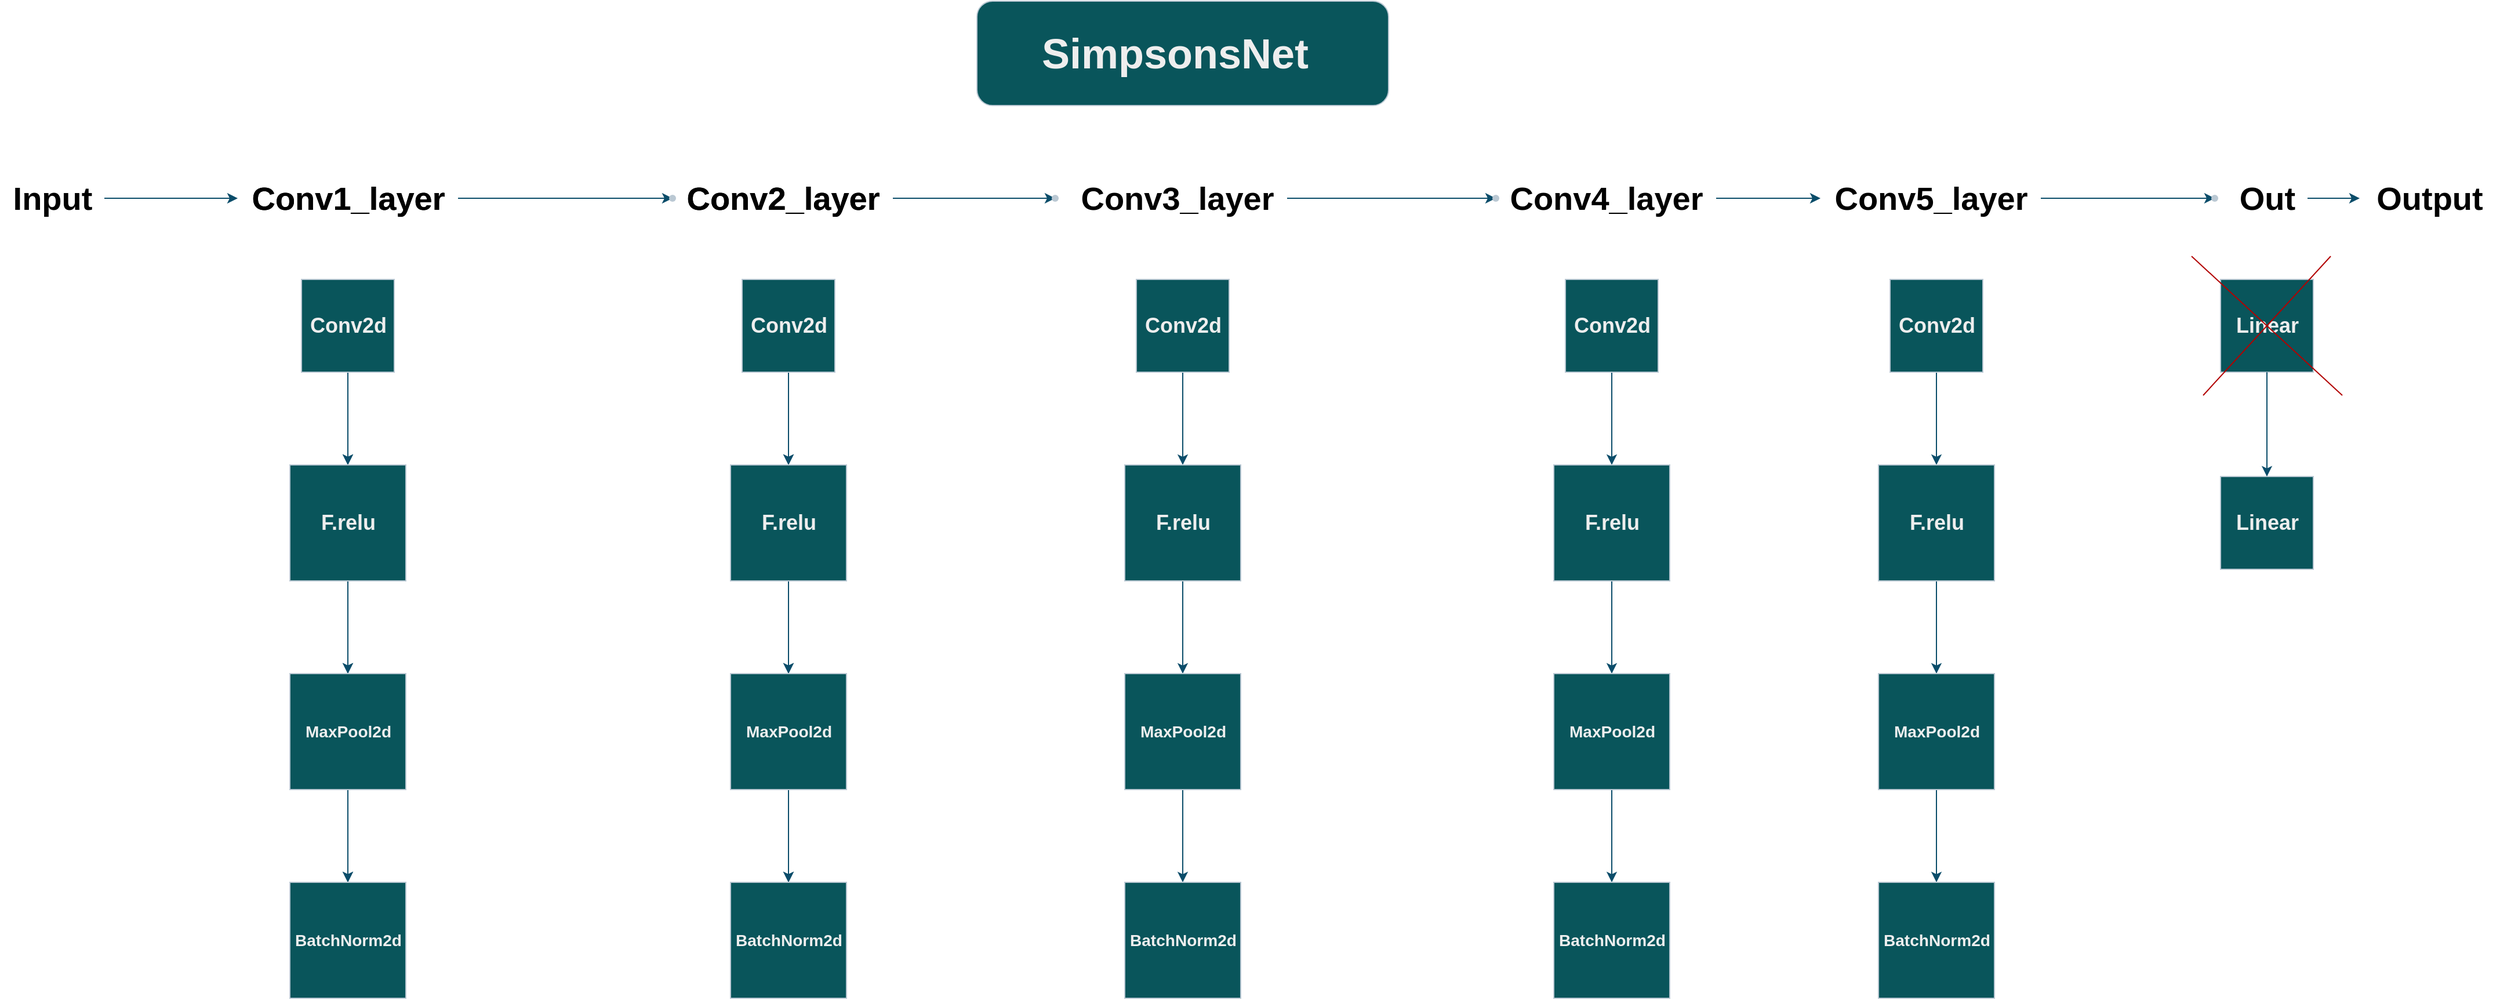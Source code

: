 <mxfile version="20.0.4" type="github">
  <diagram name="Page-1" id="c37626ed-c26b-45fb-9056-f9ebc6bb27b6">
    <mxGraphModel dx="1422" dy="2462" grid="1" gridSize="10" guides="1" tooltips="1" connect="1" arrows="1" fold="1" page="1" pageScale="1" pageWidth="1100" pageHeight="850" math="0" shadow="0">
      <root>
        <object label="" Layers_for_Simpsons_net="" id="0">
          <mxCell />
        </object>
        <mxCell id="1" parent="0" />
        <mxCell id="YPs9j8cW3NX2H_9pNgDC-28" value="" style="edgeStyle=orthogonalEdgeStyle;curved=0;rounded=1;sketch=0;orthogonalLoop=1;jettySize=auto;html=1;strokeColor=#0B4D6A;" parent="1" source="YPs9j8cW3NX2H_9pNgDC-19" target="YPs9j8cW3NX2H_9pNgDC-27" edge="1">
          <mxGeometry relative="1" as="geometry" />
        </mxCell>
        <mxCell id="YPs9j8cW3NX2H_9pNgDC-20" value="&lt;h1&gt;&lt;font color=&quot;#000000&quot;&gt;Conv1_layer&lt;/font&gt;&lt;/h1&gt;" style="text;html=1;resizable=0;autosize=1;align=center;verticalAlign=middle;points=[];fillColor=none;strokeColor=none;rounded=0;sketch=0;fontSize=14;fontColor=#EEEEEE;" parent="1" vertex="1">
          <mxGeometry x="375" y="-800" width="190" height="80" as="geometry" />
        </mxCell>
        <mxCell id="YPs9j8cW3NX2H_9pNgDC-31" value="" style="edgeStyle=orthogonalEdgeStyle;curved=0;rounded=1;sketch=0;orthogonalLoop=1;jettySize=auto;html=1;strokeColor=#0B4D6A;" parent="1" source="YPs9j8cW3NX2H_9pNgDC-27" target="YPs9j8cW3NX2H_9pNgDC-30" edge="1">
          <mxGeometry relative="1" as="geometry" />
        </mxCell>
        <mxCell id="YPs9j8cW3NX2H_9pNgDC-44" value="" style="edgeStyle=orthogonalEdgeStyle;rounded=1;sketch=0;orthogonalLoop=1;jettySize=auto;html=1;strokeColor=#0B4D6A;" parent="1" source="YPs9j8cW3NX2H_9pNgDC-30" target="YPs9j8cW3NX2H_9pNgDC-43" edge="1">
          <mxGeometry relative="1" as="geometry" />
        </mxCell>
        <mxCell id="FaPtX6Fa4DKVDEPMlA59-1" value="" style="group;fontColor=#EEEEEE;" parent="1" vertex="1" connectable="0">
          <mxGeometry x="425" y="-690" width="90" height="80" as="geometry" />
        </mxCell>
        <mxCell id="YPs9j8cW3NX2H_9pNgDC-19" value="" style="whiteSpace=wrap;html=1;aspect=fixed;rounded=0;sketch=0;fontSize=14;fontColor=#EEEEEE;strokeColor=#BAC8D3;fillColor=#09555B;" parent="FaPtX6Fa4DKVDEPMlA59-1" vertex="1">
          <mxGeometry x="5" width="80" height="80" as="geometry" />
        </mxCell>
        <mxCell id="YPs9j8cW3NX2H_9pNgDC-22" value="&lt;h2&gt;Conv2d&lt;/h2&gt;" style="text;html=1;resizable=0;autosize=1;align=center;verticalAlign=middle;points=[];fillColor=none;strokeColor=none;rounded=0;sketch=0;fontColor=#EEEEEE;" parent="FaPtX6Fa4DKVDEPMlA59-1" vertex="1">
          <mxGeometry y="10" width="90" height="60" as="geometry" />
        </mxCell>
        <mxCell id="FaPtX6Fa4DKVDEPMlA59-2" value="" style="group;fontColor=#EEEEEE;" parent="1" vertex="1" connectable="0">
          <mxGeometry x="420" y="-530" width="100" height="100" as="geometry" />
        </mxCell>
        <mxCell id="YPs9j8cW3NX2H_9pNgDC-27" value="" style="whiteSpace=wrap;html=1;aspect=fixed;rounded=0;sketch=0;fontSize=14;fontColor=#EEEEEE;strokeColor=#BAC8D3;fillColor=#09555B;" parent="FaPtX6Fa4DKVDEPMlA59-2" vertex="1">
          <mxGeometry width="100" height="100" as="geometry" />
        </mxCell>
        <mxCell id="YPs9j8cW3NX2H_9pNgDC-46" value="&lt;h2&gt;F.relu&lt;/h2&gt;" style="text;html=1;resizable=0;autosize=1;align=center;verticalAlign=middle;points=[];fillColor=none;strokeColor=none;rounded=0;sketch=0;fontColor=#EEEEEE;" parent="FaPtX6Fa4DKVDEPMlA59-2" vertex="1">
          <mxGeometry x="15" y="20" width="70" height="60" as="geometry" />
        </mxCell>
        <mxCell id="FaPtX6Fa4DKVDEPMlA59-3" value="" style="group;fontColor=#EEEEEE;" parent="1" vertex="1" connectable="0">
          <mxGeometry x="420" y="-350" width="100" height="100" as="geometry" />
        </mxCell>
        <mxCell id="YPs9j8cW3NX2H_9pNgDC-30" value="" style="whiteSpace=wrap;html=1;aspect=fixed;rounded=0;sketch=0;fontSize=14;fontColor=#EEEEEE;strokeColor=#BAC8D3;fillColor=#09555B;" parent="FaPtX6Fa4DKVDEPMlA59-3" vertex="1">
          <mxGeometry width="100" height="100" as="geometry" />
        </mxCell>
        <mxCell id="YPs9j8cW3NX2H_9pNgDC-32" value="&lt;h3&gt;MaxPool2d&lt;/h3&gt;" style="text;html=1;resizable=0;autosize=1;align=center;verticalAlign=middle;points=[];fillColor=none;strokeColor=none;rounded=0;sketch=0;fontColor=#EEEEEE;" parent="FaPtX6Fa4DKVDEPMlA59-3" vertex="1">
          <mxGeometry y="20" width="100" height="60" as="geometry" />
        </mxCell>
        <mxCell id="FaPtX6Fa4DKVDEPMlA59-4" value="" style="group;fontColor=#EEEEEE;" parent="1" vertex="1" connectable="0">
          <mxGeometry x="410" y="-170" width="120" height="100" as="geometry" />
        </mxCell>
        <mxCell id="YPs9j8cW3NX2H_9pNgDC-43" value="" style="whiteSpace=wrap;html=1;aspect=fixed;rounded=0;sketch=0;fontSize=14;fontColor=#EEEEEE;strokeColor=#BAC8D3;fillColor=#09555B;" parent="FaPtX6Fa4DKVDEPMlA59-4" vertex="1">
          <mxGeometry x="10" width="100" height="100" as="geometry" />
        </mxCell>
        <mxCell id="YPs9j8cW3NX2H_9pNgDC-45" value="&lt;h3&gt;BatchNorm2d&lt;/h3&gt;" style="text;html=1;resizable=0;autosize=1;align=center;verticalAlign=middle;points=[];fillColor=none;strokeColor=none;rounded=0;sketch=0;fontColor=#EEEEEE;" parent="FaPtX6Fa4DKVDEPMlA59-4" vertex="1">
          <mxGeometry y="20" width="120" height="60" as="geometry" />
        </mxCell>
        <mxCell id="FaPtX6Fa4DKVDEPMlA59-5" value="&lt;h1&gt;&lt;font color=&quot;#000000&quot;&gt;Conv2_layer&lt;/font&gt;&lt;/h1&gt;" style="text;html=1;resizable=0;autosize=1;align=center;verticalAlign=middle;points=[];fillColor=none;strokeColor=none;rounded=0;sketch=0;fontSize=14;fontColor=#EEEEEE;" parent="1" vertex="1">
          <mxGeometry x="750" y="-800" width="190" height="80" as="geometry" />
        </mxCell>
        <mxCell id="FaPtX6Fa4DKVDEPMlA59-6" value="" style="edgeStyle=orthogonalEdgeStyle;curved=0;rounded=1;sketch=0;orthogonalLoop=1;jettySize=auto;html=1;strokeColor=#0B4D6A;" parent="1" source="FaPtX6Fa4DKVDEPMlA59-10" target="FaPtX6Fa4DKVDEPMlA59-13" edge="1">
          <mxGeometry relative="1" as="geometry" />
        </mxCell>
        <mxCell id="FaPtX6Fa4DKVDEPMlA59-7" value="" style="edgeStyle=orthogonalEdgeStyle;curved=0;rounded=1;sketch=0;orthogonalLoop=1;jettySize=auto;html=1;strokeColor=#0B4D6A;" parent="1" source="FaPtX6Fa4DKVDEPMlA59-13" target="FaPtX6Fa4DKVDEPMlA59-16" edge="1">
          <mxGeometry relative="1" as="geometry" />
        </mxCell>
        <mxCell id="FaPtX6Fa4DKVDEPMlA59-8" value="" style="edgeStyle=orthogonalEdgeStyle;rounded=1;sketch=0;orthogonalLoop=1;jettySize=auto;html=1;strokeColor=#0B4D6A;" parent="1" source="FaPtX6Fa4DKVDEPMlA59-16" target="FaPtX6Fa4DKVDEPMlA59-19" edge="1">
          <mxGeometry relative="1" as="geometry" />
        </mxCell>
        <mxCell id="FaPtX6Fa4DKVDEPMlA59-9" value="" style="group;fontColor=#EEEEEE;" parent="1" vertex="1" connectable="0">
          <mxGeometry x="805" y="-690" width="90" height="80" as="geometry" />
        </mxCell>
        <mxCell id="FaPtX6Fa4DKVDEPMlA59-10" value="" style="whiteSpace=wrap;html=1;aspect=fixed;rounded=0;sketch=0;fontSize=14;fontColor=#EEEEEE;strokeColor=#BAC8D3;fillColor=#09555B;" parent="FaPtX6Fa4DKVDEPMlA59-9" vertex="1">
          <mxGeometry x="5" width="80" height="80" as="geometry" />
        </mxCell>
        <mxCell id="FaPtX6Fa4DKVDEPMlA59-11" value="&lt;h2&gt;Conv2d&lt;/h2&gt;" style="text;html=1;resizable=0;autosize=1;align=center;verticalAlign=middle;points=[];fillColor=none;strokeColor=none;rounded=0;sketch=0;fontColor=#EEEEEE;" parent="FaPtX6Fa4DKVDEPMlA59-9" vertex="1">
          <mxGeometry y="10" width="90" height="60" as="geometry" />
        </mxCell>
        <mxCell id="FaPtX6Fa4DKVDEPMlA59-12" value="" style="group;fontColor=#EEEEEE;" parent="1" vertex="1" connectable="0">
          <mxGeometry x="800" y="-530" width="100" height="100" as="geometry" />
        </mxCell>
        <mxCell id="FaPtX6Fa4DKVDEPMlA59-13" value="" style="whiteSpace=wrap;html=1;aspect=fixed;rounded=0;sketch=0;fontSize=14;fontColor=#EEEEEE;strokeColor=#BAC8D3;fillColor=#09555B;" parent="FaPtX6Fa4DKVDEPMlA59-12" vertex="1">
          <mxGeometry width="100" height="100" as="geometry" />
        </mxCell>
        <mxCell id="FaPtX6Fa4DKVDEPMlA59-14" value="&lt;h2&gt;F.relu&lt;/h2&gt;" style="text;html=1;resizable=0;autosize=1;align=center;verticalAlign=middle;points=[];fillColor=none;strokeColor=none;rounded=0;sketch=0;fontColor=#EEEEEE;" parent="FaPtX6Fa4DKVDEPMlA59-12" vertex="1">
          <mxGeometry x="15" y="20" width="70" height="60" as="geometry" />
        </mxCell>
        <mxCell id="FaPtX6Fa4DKVDEPMlA59-15" value="" style="group;fontColor=#EEEEEE;" parent="1" vertex="1" connectable="0">
          <mxGeometry x="800" y="-350" width="100" height="100" as="geometry" />
        </mxCell>
        <mxCell id="FaPtX6Fa4DKVDEPMlA59-16" value="" style="whiteSpace=wrap;html=1;aspect=fixed;rounded=0;sketch=0;fontSize=14;fontColor=#EEEEEE;strokeColor=#BAC8D3;fillColor=#09555B;" parent="FaPtX6Fa4DKVDEPMlA59-15" vertex="1">
          <mxGeometry width="100" height="100" as="geometry" />
        </mxCell>
        <mxCell id="FaPtX6Fa4DKVDEPMlA59-17" value="&lt;h3&gt;MaxPool2d&lt;/h3&gt;" style="text;html=1;resizable=0;autosize=1;align=center;verticalAlign=middle;points=[];fillColor=none;strokeColor=none;rounded=0;sketch=0;fontColor=#EEEEEE;" parent="FaPtX6Fa4DKVDEPMlA59-15" vertex="1">
          <mxGeometry y="20" width="100" height="60" as="geometry" />
        </mxCell>
        <mxCell id="FaPtX6Fa4DKVDEPMlA59-18" value="" style="group;fontColor=#EEEEEE;" parent="1" vertex="1" connectable="0">
          <mxGeometry x="790" y="-170" width="120" height="100" as="geometry" />
        </mxCell>
        <mxCell id="FaPtX6Fa4DKVDEPMlA59-19" value="" style="whiteSpace=wrap;html=1;aspect=fixed;rounded=0;sketch=0;fontSize=14;fontColor=#EEEEEE;strokeColor=#BAC8D3;fillColor=#09555B;" parent="FaPtX6Fa4DKVDEPMlA59-18" vertex="1">
          <mxGeometry x="10" width="100" height="100" as="geometry" />
        </mxCell>
        <mxCell id="FaPtX6Fa4DKVDEPMlA59-20" value="&lt;h3&gt;BatchNorm2d&lt;/h3&gt;" style="text;html=1;resizable=0;autosize=1;align=center;verticalAlign=middle;points=[];fillColor=none;strokeColor=none;rounded=0;sketch=0;fontColor=#EEEEEE;" parent="FaPtX6Fa4DKVDEPMlA59-18" vertex="1">
          <mxGeometry y="20" width="120" height="60" as="geometry" />
        </mxCell>
        <mxCell id="cQOsYrCyrepyryi9Fav1-1" value="" style="edgeStyle=orthogonalEdgeStyle;curved=0;rounded=1;sketch=0;orthogonalLoop=1;jettySize=auto;html=1;strokeColor=#0B4D6A;" parent="1" source="cQOsYrCyrepyryi9Fav1-7" target="cQOsYrCyrepyryi9Fav1-10" edge="1">
          <mxGeometry relative="1" as="geometry" />
        </mxCell>
        <mxCell id="cQOsYrCyrepyryi9Fav1-2" value="" style="edgeStyle=orthogonalEdgeStyle;rounded=0;orthogonalLoop=1;jettySize=auto;html=1;strokeColor=#0B4D6A;" parent="1" source="cQOsYrCyrepyryi9Fav1-3" target="cQOsYrCyrepyryi9Fav1-89" edge="1">
          <mxGeometry relative="1" as="geometry" />
        </mxCell>
        <mxCell id="cQOsYrCyrepyryi9Fav1-3" value="&lt;h1&gt;&lt;font color=&quot;#000000&quot;&gt;Conv1_layer&lt;/font&gt;&lt;/h1&gt;" style="text;html=1;resizable=0;autosize=1;align=center;verticalAlign=middle;points=[];fillColor=none;strokeColor=none;rounded=0;sketch=0;fontSize=14;fontColor=#EEEEEE;" parent="1" vertex="1">
          <mxGeometry x="375" y="-800" width="190" height="80" as="geometry" />
        </mxCell>
        <mxCell id="cQOsYrCyrepyryi9Fav1-4" value="" style="edgeStyle=orthogonalEdgeStyle;curved=0;rounded=1;sketch=0;orthogonalLoop=1;jettySize=auto;html=1;strokeColor=#0B4D6A;" parent="1" source="cQOsYrCyrepyryi9Fav1-10" target="cQOsYrCyrepyryi9Fav1-13" edge="1">
          <mxGeometry relative="1" as="geometry" />
        </mxCell>
        <mxCell id="cQOsYrCyrepyryi9Fav1-5" value="" style="edgeStyle=orthogonalEdgeStyle;rounded=1;sketch=0;orthogonalLoop=1;jettySize=auto;html=1;strokeColor=#0B4D6A;" parent="1" source="cQOsYrCyrepyryi9Fav1-13" target="cQOsYrCyrepyryi9Fav1-16" edge="1">
          <mxGeometry relative="1" as="geometry" />
        </mxCell>
        <mxCell id="cQOsYrCyrepyryi9Fav1-6" value="" style="group;fontColor=#EEEEEE;" parent="1" vertex="1" connectable="0">
          <mxGeometry x="425" y="-690" width="90" height="80" as="geometry" />
        </mxCell>
        <mxCell id="cQOsYrCyrepyryi9Fav1-7" value="" style="whiteSpace=wrap;html=1;aspect=fixed;rounded=0;sketch=0;fontSize=14;fontColor=#EEEEEE;strokeColor=#BAC8D3;fillColor=#09555B;" parent="cQOsYrCyrepyryi9Fav1-6" vertex="1">
          <mxGeometry x="5" width="80" height="80" as="geometry" />
        </mxCell>
        <mxCell id="cQOsYrCyrepyryi9Fav1-8" value="&lt;h2&gt;Conv2d&lt;/h2&gt;" style="text;html=1;resizable=0;autosize=1;align=center;verticalAlign=middle;points=[];fillColor=none;strokeColor=none;rounded=0;sketch=0;fontColor=#EEEEEE;" parent="cQOsYrCyrepyryi9Fav1-6" vertex="1">
          <mxGeometry y="10" width="90" height="60" as="geometry" />
        </mxCell>
        <mxCell id="cQOsYrCyrepyryi9Fav1-9" value="" style="group;fontColor=#EEEEEE;" parent="1" vertex="1" connectable="0">
          <mxGeometry x="420" y="-530" width="100" height="100" as="geometry" />
        </mxCell>
        <mxCell id="cQOsYrCyrepyryi9Fav1-10" value="" style="whiteSpace=wrap;html=1;aspect=fixed;rounded=0;sketch=0;fontSize=14;fontColor=#EEEEEE;strokeColor=#BAC8D3;fillColor=#09555B;" parent="cQOsYrCyrepyryi9Fav1-9" vertex="1">
          <mxGeometry width="100" height="100" as="geometry" />
        </mxCell>
        <mxCell id="cQOsYrCyrepyryi9Fav1-11" value="&lt;h2&gt;F.relu&lt;/h2&gt;" style="text;html=1;resizable=0;autosize=1;align=center;verticalAlign=middle;points=[];fillColor=none;strokeColor=none;rounded=0;sketch=0;fontColor=#EEEEEE;" parent="cQOsYrCyrepyryi9Fav1-9" vertex="1">
          <mxGeometry x="15" y="20" width="70" height="60" as="geometry" />
        </mxCell>
        <mxCell id="cQOsYrCyrepyryi9Fav1-12" value="" style="group;fontColor=#EEEEEE;" parent="1" vertex="1" connectable="0">
          <mxGeometry x="420" y="-350" width="100" height="100" as="geometry" />
        </mxCell>
        <mxCell id="cQOsYrCyrepyryi9Fav1-13" value="" style="whiteSpace=wrap;html=1;aspect=fixed;rounded=0;sketch=0;fontSize=14;fontColor=#EEEEEE;strokeColor=#BAC8D3;fillColor=#09555B;" parent="cQOsYrCyrepyryi9Fav1-12" vertex="1">
          <mxGeometry width="100" height="100" as="geometry" />
        </mxCell>
        <mxCell id="cQOsYrCyrepyryi9Fav1-14" value="&lt;h3&gt;MaxPool2d&lt;/h3&gt;" style="text;html=1;resizable=0;autosize=1;align=center;verticalAlign=middle;points=[];fillColor=none;strokeColor=none;rounded=0;sketch=0;fontColor=#EEEEEE;" parent="cQOsYrCyrepyryi9Fav1-12" vertex="1">
          <mxGeometry y="20" width="100" height="60" as="geometry" />
        </mxCell>
        <mxCell id="cQOsYrCyrepyryi9Fav1-15" value="" style="group;fontColor=#EEEEEE;" parent="1" vertex="1" connectable="0">
          <mxGeometry x="410" y="-170" width="120" height="100" as="geometry" />
        </mxCell>
        <mxCell id="cQOsYrCyrepyryi9Fav1-16" value="" style="whiteSpace=wrap;html=1;aspect=fixed;rounded=0;sketch=0;fontSize=14;fontColor=#EEEEEE;strokeColor=#BAC8D3;fillColor=#09555B;" parent="cQOsYrCyrepyryi9Fav1-15" vertex="1">
          <mxGeometry x="10" width="100" height="100" as="geometry" />
        </mxCell>
        <mxCell id="cQOsYrCyrepyryi9Fav1-17" value="&lt;h3&gt;BatchNorm2d&lt;/h3&gt;" style="text;html=1;resizable=0;autosize=1;align=center;verticalAlign=middle;points=[];fillColor=none;strokeColor=none;rounded=0;sketch=0;fontColor=#EEEEEE;" parent="cQOsYrCyrepyryi9Fav1-15" vertex="1">
          <mxGeometry y="20" width="120" height="60" as="geometry" />
        </mxCell>
        <mxCell id="cQOsYrCyrepyryi9Fav1-18" value="" style="edgeStyle=orthogonalEdgeStyle;rounded=0;orthogonalLoop=1;jettySize=auto;html=1;strokeColor=#0B4D6A;" parent="1" source="cQOsYrCyrepyryi9Fav1-19" target="cQOsYrCyrepyryi9Fav1-90" edge="1">
          <mxGeometry relative="1" as="geometry" />
        </mxCell>
        <mxCell id="cQOsYrCyrepyryi9Fav1-19" value="&lt;h1&gt;&lt;font color=&quot;#000000&quot;&gt;Conv2_layer&lt;/font&gt;&lt;/h1&gt;" style="text;html=1;resizable=0;autosize=1;align=center;verticalAlign=middle;points=[];fillColor=none;strokeColor=none;rounded=0;sketch=0;fontSize=14;fontColor=#EEEEEE;" parent="1" vertex="1">
          <mxGeometry x="750" y="-800" width="190" height="80" as="geometry" />
        </mxCell>
        <mxCell id="cQOsYrCyrepyryi9Fav1-20" value="" style="edgeStyle=orthogonalEdgeStyle;curved=0;rounded=1;sketch=0;orthogonalLoop=1;jettySize=auto;html=1;strokeColor=#0B4D6A;" parent="1" source="cQOsYrCyrepyryi9Fav1-24" target="cQOsYrCyrepyryi9Fav1-27" edge="1">
          <mxGeometry relative="1" as="geometry" />
        </mxCell>
        <mxCell id="cQOsYrCyrepyryi9Fav1-21" value="" style="edgeStyle=orthogonalEdgeStyle;curved=0;rounded=1;sketch=0;orthogonalLoop=1;jettySize=auto;html=1;strokeColor=#0B4D6A;" parent="1" source="cQOsYrCyrepyryi9Fav1-27" target="cQOsYrCyrepyryi9Fav1-30" edge="1">
          <mxGeometry relative="1" as="geometry" />
        </mxCell>
        <mxCell id="cQOsYrCyrepyryi9Fav1-22" value="" style="edgeStyle=orthogonalEdgeStyle;rounded=1;sketch=0;orthogonalLoop=1;jettySize=auto;html=1;strokeColor=#0B4D6A;" parent="1" source="cQOsYrCyrepyryi9Fav1-30" target="cQOsYrCyrepyryi9Fav1-33" edge="1">
          <mxGeometry relative="1" as="geometry" />
        </mxCell>
        <mxCell id="cQOsYrCyrepyryi9Fav1-23" value="" style="group;fontColor=#EEEEEE;" parent="1" vertex="1" connectable="0">
          <mxGeometry x="805" y="-690" width="90" height="80" as="geometry" />
        </mxCell>
        <mxCell id="cQOsYrCyrepyryi9Fav1-24" value="" style="whiteSpace=wrap;html=1;aspect=fixed;rounded=0;sketch=0;fontSize=14;fontColor=#EEEEEE;strokeColor=#BAC8D3;fillColor=#09555B;" parent="cQOsYrCyrepyryi9Fav1-23" vertex="1">
          <mxGeometry x="5" width="80" height="80" as="geometry" />
        </mxCell>
        <mxCell id="cQOsYrCyrepyryi9Fav1-25" value="&lt;h2&gt;Conv2d&lt;/h2&gt;" style="text;html=1;resizable=0;autosize=1;align=center;verticalAlign=middle;points=[];fillColor=none;strokeColor=none;rounded=0;sketch=0;fontColor=#EEEEEE;" parent="cQOsYrCyrepyryi9Fav1-23" vertex="1">
          <mxGeometry y="10" width="90" height="60" as="geometry" />
        </mxCell>
        <mxCell id="cQOsYrCyrepyryi9Fav1-26" value="" style="group;fontColor=#EEEEEE;" parent="1" vertex="1" connectable="0">
          <mxGeometry x="800" y="-530" width="100" height="100" as="geometry" />
        </mxCell>
        <mxCell id="cQOsYrCyrepyryi9Fav1-27" value="" style="whiteSpace=wrap;html=1;aspect=fixed;rounded=0;sketch=0;fontSize=14;fontColor=#EEEEEE;strokeColor=#BAC8D3;fillColor=#09555B;" parent="cQOsYrCyrepyryi9Fav1-26" vertex="1">
          <mxGeometry width="100" height="100" as="geometry" />
        </mxCell>
        <mxCell id="cQOsYrCyrepyryi9Fav1-28" value="&lt;h2&gt;F.relu&lt;/h2&gt;" style="text;html=1;resizable=0;autosize=1;align=center;verticalAlign=middle;points=[];fillColor=none;strokeColor=none;rounded=0;sketch=0;fontColor=#EEEEEE;" parent="cQOsYrCyrepyryi9Fav1-26" vertex="1">
          <mxGeometry x="15" y="20" width="70" height="60" as="geometry" />
        </mxCell>
        <mxCell id="cQOsYrCyrepyryi9Fav1-29" value="" style="group;fontColor=#EEEEEE;" parent="1" vertex="1" connectable="0">
          <mxGeometry x="800" y="-350" width="100" height="100" as="geometry" />
        </mxCell>
        <mxCell id="cQOsYrCyrepyryi9Fav1-30" value="" style="whiteSpace=wrap;html=1;aspect=fixed;rounded=0;sketch=0;fontSize=14;fontColor=#EEEEEE;strokeColor=#BAC8D3;fillColor=#09555B;" parent="cQOsYrCyrepyryi9Fav1-29" vertex="1">
          <mxGeometry width="100" height="100" as="geometry" />
        </mxCell>
        <mxCell id="cQOsYrCyrepyryi9Fav1-31" value="&lt;h3&gt;MaxPool2d&lt;/h3&gt;" style="text;html=1;resizable=0;autosize=1;align=center;verticalAlign=middle;points=[];fillColor=none;strokeColor=none;rounded=0;sketch=0;fontColor=#EEEEEE;" parent="cQOsYrCyrepyryi9Fav1-29" vertex="1">
          <mxGeometry y="20" width="100" height="60" as="geometry" />
        </mxCell>
        <mxCell id="cQOsYrCyrepyryi9Fav1-32" value="" style="group;fontColor=#EEEEEE;" parent="1" vertex="1" connectable="0">
          <mxGeometry x="790" y="-170" width="120" height="100" as="geometry" />
        </mxCell>
        <mxCell id="cQOsYrCyrepyryi9Fav1-33" value="" style="whiteSpace=wrap;html=1;aspect=fixed;rounded=0;sketch=0;fontSize=14;fontColor=#EEEEEE;strokeColor=#BAC8D3;fillColor=#09555B;" parent="cQOsYrCyrepyryi9Fav1-32" vertex="1">
          <mxGeometry x="10" width="100" height="100" as="geometry" />
        </mxCell>
        <mxCell id="cQOsYrCyrepyryi9Fav1-34" value="&lt;h3&gt;BatchNorm2d&lt;/h3&gt;" style="text;html=1;resizable=0;autosize=1;align=center;verticalAlign=middle;points=[];fillColor=none;strokeColor=none;rounded=0;sketch=0;fontColor=#EEEEEE;" parent="cQOsYrCyrepyryi9Fav1-32" vertex="1">
          <mxGeometry y="20" width="120" height="60" as="geometry" />
        </mxCell>
        <mxCell id="cQOsYrCyrepyryi9Fav1-35" value="" style="edgeStyle=orthogonalEdgeStyle;rounded=0;orthogonalLoop=1;jettySize=auto;html=1;strokeColor=#0B4D6A;" parent="1" source="cQOsYrCyrepyryi9Fav1-36" target="cQOsYrCyrepyryi9Fav1-91" edge="1">
          <mxGeometry relative="1" as="geometry" />
        </mxCell>
        <mxCell id="cQOsYrCyrepyryi9Fav1-36" value="&lt;h1&gt;&lt;font color=&quot;#000000&quot;&gt;Conv3_layer&lt;/font&gt;&lt;/h1&gt;" style="text;html=1;resizable=0;autosize=1;align=center;verticalAlign=middle;points=[];fillColor=none;strokeColor=none;rounded=0;sketch=0;fontSize=14;fontColor=#EEEEEE;" parent="1" vertex="1">
          <mxGeometry x="1090" y="-800" width="190" height="80" as="geometry" />
        </mxCell>
        <mxCell id="cQOsYrCyrepyryi9Fav1-37" value="" style="edgeStyle=orthogonalEdgeStyle;curved=0;rounded=1;sketch=0;orthogonalLoop=1;jettySize=auto;html=1;strokeColor=#0B4D6A;" parent="1" source="cQOsYrCyrepyryi9Fav1-41" target="cQOsYrCyrepyryi9Fav1-44" edge="1">
          <mxGeometry relative="1" as="geometry" />
        </mxCell>
        <mxCell id="cQOsYrCyrepyryi9Fav1-38" value="" style="edgeStyle=orthogonalEdgeStyle;curved=0;rounded=1;sketch=0;orthogonalLoop=1;jettySize=auto;html=1;strokeColor=#0B4D6A;" parent="1" source="cQOsYrCyrepyryi9Fav1-44" target="cQOsYrCyrepyryi9Fav1-47" edge="1">
          <mxGeometry relative="1" as="geometry" />
        </mxCell>
        <mxCell id="cQOsYrCyrepyryi9Fav1-39" value="" style="edgeStyle=orthogonalEdgeStyle;rounded=1;sketch=0;orthogonalLoop=1;jettySize=auto;html=1;strokeColor=#0B4D6A;" parent="1" source="cQOsYrCyrepyryi9Fav1-47" target="cQOsYrCyrepyryi9Fav1-50" edge="1">
          <mxGeometry relative="1" as="geometry" />
        </mxCell>
        <mxCell id="cQOsYrCyrepyryi9Fav1-40" value="" style="group;fontColor=#EEEEEE;" parent="1" vertex="1" connectable="0">
          <mxGeometry x="1145" y="-690" width="90" height="80" as="geometry" />
        </mxCell>
        <mxCell id="cQOsYrCyrepyryi9Fav1-41" value="" style="whiteSpace=wrap;html=1;aspect=fixed;rounded=0;sketch=0;fontSize=14;fontColor=#EEEEEE;strokeColor=#BAC8D3;fillColor=#09555B;" parent="cQOsYrCyrepyryi9Fav1-40" vertex="1">
          <mxGeometry x="5" width="80" height="80" as="geometry" />
        </mxCell>
        <mxCell id="cQOsYrCyrepyryi9Fav1-42" value="&lt;h2&gt;Conv2d&lt;/h2&gt;" style="text;html=1;resizable=0;autosize=1;align=center;verticalAlign=middle;points=[];fillColor=none;strokeColor=none;rounded=0;sketch=0;fontColor=#EEEEEE;" parent="cQOsYrCyrepyryi9Fav1-40" vertex="1">
          <mxGeometry y="10" width="90" height="60" as="geometry" />
        </mxCell>
        <mxCell id="cQOsYrCyrepyryi9Fav1-43" value="" style="group;fontColor=#EEEEEE;" parent="1" vertex="1" connectable="0">
          <mxGeometry x="1140" y="-530" width="100" height="100" as="geometry" />
        </mxCell>
        <mxCell id="cQOsYrCyrepyryi9Fav1-44" value="" style="whiteSpace=wrap;html=1;aspect=fixed;rounded=0;sketch=0;fontSize=14;fontColor=#EEEEEE;strokeColor=#BAC8D3;fillColor=#09555B;" parent="cQOsYrCyrepyryi9Fav1-43" vertex="1">
          <mxGeometry width="100" height="100" as="geometry" />
        </mxCell>
        <mxCell id="cQOsYrCyrepyryi9Fav1-45" value="&lt;h2&gt;F.relu&lt;/h2&gt;" style="text;html=1;resizable=0;autosize=1;align=center;verticalAlign=middle;points=[];fillColor=none;strokeColor=none;rounded=0;sketch=0;fontColor=#EEEEEE;" parent="cQOsYrCyrepyryi9Fav1-43" vertex="1">
          <mxGeometry x="15" y="20" width="70" height="60" as="geometry" />
        </mxCell>
        <mxCell id="cQOsYrCyrepyryi9Fav1-46" value="" style="group;fontColor=#EEEEEE;" parent="1" vertex="1" connectable="0">
          <mxGeometry x="1140" y="-350" width="100" height="100" as="geometry" />
        </mxCell>
        <mxCell id="cQOsYrCyrepyryi9Fav1-47" value="" style="whiteSpace=wrap;html=1;aspect=fixed;rounded=0;sketch=0;fontSize=14;fontColor=#EEEEEE;strokeColor=#BAC8D3;fillColor=#09555B;" parent="cQOsYrCyrepyryi9Fav1-46" vertex="1">
          <mxGeometry width="100" height="100" as="geometry" />
        </mxCell>
        <mxCell id="cQOsYrCyrepyryi9Fav1-48" value="&lt;h3&gt;MaxPool2d&lt;/h3&gt;" style="text;html=1;resizable=0;autosize=1;align=center;verticalAlign=middle;points=[];fillColor=none;strokeColor=none;rounded=0;sketch=0;fontColor=#EEEEEE;" parent="cQOsYrCyrepyryi9Fav1-46" vertex="1">
          <mxGeometry y="20" width="100" height="60" as="geometry" />
        </mxCell>
        <mxCell id="cQOsYrCyrepyryi9Fav1-49" value="" style="group;fontColor=#EEEEEE;" parent="1" vertex="1" connectable="0">
          <mxGeometry x="1130" y="-170" width="120" height="100" as="geometry" />
        </mxCell>
        <mxCell id="cQOsYrCyrepyryi9Fav1-50" value="" style="whiteSpace=wrap;html=1;aspect=fixed;rounded=0;sketch=0;fontSize=14;fontColor=#EEEEEE;strokeColor=#BAC8D3;fillColor=#09555B;" parent="cQOsYrCyrepyryi9Fav1-49" vertex="1">
          <mxGeometry x="10" width="100" height="100" as="geometry" />
        </mxCell>
        <mxCell id="cQOsYrCyrepyryi9Fav1-51" value="&lt;h3&gt;BatchNorm2d&lt;/h3&gt;" style="text;html=1;resizable=0;autosize=1;align=center;verticalAlign=middle;points=[];fillColor=none;strokeColor=none;rounded=0;sketch=0;fontColor=#EEEEEE;" parent="cQOsYrCyrepyryi9Fav1-49" vertex="1">
          <mxGeometry y="20" width="120" height="60" as="geometry" />
        </mxCell>
        <mxCell id="cQOsYrCyrepyryi9Fav1-52" value="" style="edgeStyle=orthogonalEdgeStyle;rounded=0;orthogonalLoop=1;jettySize=auto;html=1;strokeColor=#0B4D6A;" parent="1" source="cQOsYrCyrepyryi9Fav1-53" target="cQOsYrCyrepyryi9Fav1-66" edge="1">
          <mxGeometry relative="1" as="geometry" />
        </mxCell>
        <mxCell id="cQOsYrCyrepyryi9Fav1-53" value="&lt;h1&gt;&lt;font color=&quot;#000000&quot;&gt;Conv4_layer&lt;/font&gt;&lt;/h1&gt;" style="text;html=1;resizable=0;autosize=1;align=center;verticalAlign=middle;points=[];fillColor=none;strokeColor=none;rounded=0;sketch=0;fontSize=14;fontColor=#EEEEEE;" parent="1" vertex="1">
          <mxGeometry x="1460" y="-800" width="190" height="80" as="geometry" />
        </mxCell>
        <mxCell id="cQOsYrCyrepyryi9Fav1-54" value="" style="edgeStyle=orthogonalEdgeStyle;curved=0;rounded=1;sketch=0;orthogonalLoop=1;jettySize=auto;html=1;strokeColor=#0B4D6A;" parent="1" source="cQOsYrCyrepyryi9Fav1-57" target="cQOsYrCyrepyryi9Fav1-60" edge="1">
          <mxGeometry relative="1" as="geometry" />
        </mxCell>
        <mxCell id="cQOsYrCyrepyryi9Fav1-55" value="" style="edgeStyle=orthogonalEdgeStyle;curved=0;rounded=1;sketch=0;orthogonalLoop=1;jettySize=auto;html=1;strokeColor=#0B4D6A;" parent="1" source="cQOsYrCyrepyryi9Fav1-60" edge="1">
          <mxGeometry relative="1" as="geometry">
            <mxPoint x="1560" y="-350" as="targetPoint" />
          </mxGeometry>
        </mxCell>
        <mxCell id="cQOsYrCyrepyryi9Fav1-56" value="" style="group;fontColor=#EEEEEE;" parent="1" vertex="1" connectable="0">
          <mxGeometry x="1515" y="-690" width="90" height="80" as="geometry" />
        </mxCell>
        <mxCell id="cQOsYrCyrepyryi9Fav1-57" value="" style="whiteSpace=wrap;html=1;aspect=fixed;rounded=0;sketch=0;fontSize=14;fontColor=#EEEEEE;strokeColor=#BAC8D3;fillColor=#09555B;" parent="cQOsYrCyrepyryi9Fav1-56" vertex="1">
          <mxGeometry x="5" width="80" height="80" as="geometry" />
        </mxCell>
        <mxCell id="cQOsYrCyrepyryi9Fav1-58" value="&lt;h2&gt;Conv2d&lt;/h2&gt;" style="text;html=1;resizable=0;autosize=1;align=center;verticalAlign=middle;points=[];fillColor=none;strokeColor=none;rounded=0;sketch=0;fontColor=#EEEEEE;" parent="cQOsYrCyrepyryi9Fav1-56" vertex="1">
          <mxGeometry y="10" width="90" height="60" as="geometry" />
        </mxCell>
        <mxCell id="cQOsYrCyrepyryi9Fav1-59" value="" style="group;fontColor=#EEEEEE;" parent="1" vertex="1" connectable="0">
          <mxGeometry x="1510" y="-530" width="100" height="100" as="geometry" />
        </mxCell>
        <mxCell id="cQOsYrCyrepyryi9Fav1-60" value="" style="whiteSpace=wrap;html=1;aspect=fixed;rounded=0;sketch=0;fontSize=14;fontColor=#EEEEEE;strokeColor=#BAC8D3;fillColor=#09555B;" parent="cQOsYrCyrepyryi9Fav1-59" vertex="1">
          <mxGeometry width="100" height="100" as="geometry" />
        </mxCell>
        <mxCell id="cQOsYrCyrepyryi9Fav1-61" value="&lt;h2&gt;F.relu&lt;/h2&gt;" style="text;html=1;resizable=0;autosize=1;align=center;verticalAlign=middle;points=[];fillColor=none;strokeColor=none;rounded=0;sketch=0;fontColor=#EEEEEE;" parent="cQOsYrCyrepyryi9Fav1-59" vertex="1">
          <mxGeometry x="15" y="20" width="70" height="60" as="geometry" />
        </mxCell>
        <mxCell id="cQOsYrCyrepyryi9Fav1-65" value="" style="edgeStyle=orthogonalEdgeStyle;rounded=0;orthogonalLoop=1;jettySize=auto;html=1;strokeColor=#0B4D6A;" parent="1" source="cQOsYrCyrepyryi9Fav1-66" target="cQOsYrCyrepyryi9Fav1-92" edge="1">
          <mxGeometry relative="1" as="geometry" />
        </mxCell>
        <mxCell id="cQOsYrCyrepyryi9Fav1-66" value="&lt;h1&gt;&lt;font color=&quot;#000000&quot;&gt;Conv5_layer&lt;/font&gt;&lt;/h1&gt;" style="text;html=1;resizable=0;autosize=1;align=center;verticalAlign=middle;points=[];fillColor=none;strokeColor=none;rounded=0;sketch=0;fontSize=14;fontColor=#EEEEEE;" parent="1" vertex="1">
          <mxGeometry x="1740" y="-800" width="190" height="80" as="geometry" />
        </mxCell>
        <mxCell id="cQOsYrCyrepyryi9Fav1-67" value="" style="edgeStyle=orthogonalEdgeStyle;curved=0;rounded=1;sketch=0;orthogonalLoop=1;jettySize=auto;html=1;strokeColor=#0B4D6A;" parent="1" source="cQOsYrCyrepyryi9Fav1-70" target="cQOsYrCyrepyryi9Fav1-73" edge="1">
          <mxGeometry relative="1" as="geometry" />
        </mxCell>
        <mxCell id="cQOsYrCyrepyryi9Fav1-68" value="" style="edgeStyle=orthogonalEdgeStyle;curved=0;rounded=1;sketch=0;orthogonalLoop=1;jettySize=auto;html=1;strokeColor=#0B4D6A;" parent="1" source="cQOsYrCyrepyryi9Fav1-73" edge="1">
          <mxGeometry relative="1" as="geometry">
            <mxPoint x="1840" y="-350" as="targetPoint" />
          </mxGeometry>
        </mxCell>
        <mxCell id="cQOsYrCyrepyryi9Fav1-69" value="" style="group;fontColor=#EEEEEE;" parent="1" vertex="1" connectable="0">
          <mxGeometry x="1795" y="-690" width="90" height="80" as="geometry" />
        </mxCell>
        <mxCell id="cQOsYrCyrepyryi9Fav1-70" value="" style="whiteSpace=wrap;html=1;aspect=fixed;rounded=0;sketch=0;fontSize=14;fontColor=#EEEEEE;strokeColor=#BAC8D3;fillColor=#09555B;" parent="cQOsYrCyrepyryi9Fav1-69" vertex="1">
          <mxGeometry x="5" width="80" height="80" as="geometry" />
        </mxCell>
        <mxCell id="cQOsYrCyrepyryi9Fav1-71" value="&lt;h2&gt;Conv2d&lt;/h2&gt;" style="text;html=1;resizable=0;autosize=1;align=center;verticalAlign=middle;points=[];fillColor=none;strokeColor=none;rounded=0;sketch=0;fontColor=#EEEEEE;" parent="cQOsYrCyrepyryi9Fav1-69" vertex="1">
          <mxGeometry y="10" width="90" height="60" as="geometry" />
        </mxCell>
        <mxCell id="cQOsYrCyrepyryi9Fav1-72" value="" style="group;fontColor=#EEEEEE;" parent="1" vertex="1" connectable="0">
          <mxGeometry x="1790" y="-530" width="100" height="100" as="geometry" />
        </mxCell>
        <mxCell id="cQOsYrCyrepyryi9Fav1-73" value="" style="whiteSpace=wrap;html=1;aspect=fixed;rounded=0;sketch=0;fontSize=14;fontColor=#EEEEEE;strokeColor=#BAC8D3;fillColor=#09555B;" parent="cQOsYrCyrepyryi9Fav1-72" vertex="1">
          <mxGeometry width="100" height="100" as="geometry" />
        </mxCell>
        <mxCell id="cQOsYrCyrepyryi9Fav1-74" value="&lt;h2&gt;F.relu&lt;/h2&gt;" style="text;html=1;resizable=0;autosize=1;align=center;verticalAlign=middle;points=[];fillColor=none;strokeColor=none;rounded=0;sketch=0;fontColor=#EEEEEE;" parent="cQOsYrCyrepyryi9Fav1-72" vertex="1">
          <mxGeometry x="15" y="20" width="70" height="60" as="geometry" />
        </mxCell>
        <mxCell id="cQOsYrCyrepyryi9Fav1-78" value="" style="edgeStyle=orthogonalEdgeStyle;rounded=0;orthogonalLoop=1;jettySize=auto;html=1;strokeColor=#0B4D6A;" parent="1" source="cQOsYrCyrepyryi9Fav1-79" target="cQOsYrCyrepyryi9Fav1-93" edge="1">
          <mxGeometry relative="1" as="geometry" />
        </mxCell>
        <mxCell id="cQOsYrCyrepyryi9Fav1-79" value="&lt;h1&gt;&lt;font color=&quot;#000000&quot;&gt;Out&lt;/font&gt;&lt;/h1&gt;" style="text;html=1;resizable=0;autosize=1;align=center;verticalAlign=middle;points=[];fillColor=none;strokeColor=none;rounded=0;sketch=0;fontSize=14;fontColor=#EEEEEE;" parent="1" vertex="1">
          <mxGeometry x="2090" y="-800" width="70" height="80" as="geometry" />
        </mxCell>
        <mxCell id="cQOsYrCyrepyryi9Fav1-80" value="" style="group;fontColor=#EEEEEE;" parent="1" vertex="1" connectable="0">
          <mxGeometry x="2080" y="-690" width="90" height="80" as="geometry" />
        </mxCell>
        <mxCell id="cQOsYrCyrepyryi9Fav1-81" value="" style="whiteSpace=wrap;html=1;aspect=fixed;rounded=0;sketch=0;fontSize=14;fontColor=#EEEEEE;strokeColor=#BAC8D3;fillColor=#09555B;" parent="cQOsYrCyrepyryi9Fav1-80" vertex="1">
          <mxGeometry x="5" width="80" height="80" as="geometry" />
        </mxCell>
        <mxCell id="cQOsYrCyrepyryi9Fav1-82" value="&lt;h2&gt;Linear&lt;/h2&gt;" style="text;html=1;resizable=0;autosize=1;align=center;verticalAlign=middle;points=[];fillColor=none;strokeColor=none;rounded=0;sketch=0;fontColor=#EEEEEE;" parent="cQOsYrCyrepyryi9Fav1-80" vertex="1">
          <mxGeometry x="5" y="10" width="80" height="60" as="geometry" />
        </mxCell>
        <mxCell id="cQOsYrCyrepyryi9Fav1-83" value="" style="group;fontColor=#EEEEEE;" parent="1" vertex="1" connectable="0">
          <mxGeometry x="2080" y="-520" width="90" height="80" as="geometry" />
        </mxCell>
        <mxCell id="cQOsYrCyrepyryi9Fav1-84" value="" style="whiteSpace=wrap;html=1;aspect=fixed;rounded=0;sketch=0;fontSize=14;fontColor=#EEEEEE;strokeColor=#BAC8D3;fillColor=#09555B;" parent="cQOsYrCyrepyryi9Fav1-83" vertex="1">
          <mxGeometry x="5" width="80" height="80" as="geometry" />
        </mxCell>
        <mxCell id="cQOsYrCyrepyryi9Fav1-85" value="&lt;h2&gt;Linear&lt;/h2&gt;" style="text;html=1;resizable=0;autosize=1;align=center;verticalAlign=middle;points=[];fillColor=none;strokeColor=none;rounded=0;sketch=0;fontColor=#EEEEEE;" parent="cQOsYrCyrepyryi9Fav1-83" vertex="1">
          <mxGeometry x="5" y="10" width="80" height="60" as="geometry" />
        </mxCell>
        <mxCell id="cQOsYrCyrepyryi9Fav1-86" value="" style="edgeStyle=orthogonalEdgeStyle;curved=0;rounded=1;sketch=0;orthogonalLoop=1;jettySize=auto;html=1;strokeColor=#0B4D6A;exitX=0.5;exitY=1;exitDx=0;exitDy=0;entryX=0.5;entryY=0;entryDx=0;entryDy=0;" parent="1" source="cQOsYrCyrepyryi9Fav1-81" target="cQOsYrCyrepyryi9Fav1-84" edge="1">
          <mxGeometry relative="1" as="geometry">
            <mxPoint x="1850.0" y="-600" as="sourcePoint" />
            <mxPoint x="1850.0" y="-520" as="targetPoint" />
          </mxGeometry>
        </mxCell>
        <mxCell id="cQOsYrCyrepyryi9Fav1-87" value="" style="edgeStyle=orthogonalEdgeStyle;rounded=0;orthogonalLoop=1;jettySize=auto;html=1;strokeColor=#0B4D6A;" parent="1" source="cQOsYrCyrepyryi9Fav1-88" target="cQOsYrCyrepyryi9Fav1-3" edge="1">
          <mxGeometry relative="1" as="geometry" />
        </mxCell>
        <mxCell id="cQOsYrCyrepyryi9Fav1-88" value="&lt;h1&gt;&lt;font color=&quot;#000000&quot;&gt;Input&lt;/font&gt;&lt;/h1&gt;" style="text;html=1;resizable=0;autosize=1;align=center;verticalAlign=middle;points=[];fillColor=none;strokeColor=none;rounded=0;sketch=0;fontSize=14;fontColor=#EEEEEE;" parent="1" vertex="1">
          <mxGeometry x="170" y="-800" width="90" height="80" as="geometry" />
        </mxCell>
        <mxCell id="cQOsYrCyrepyryi9Fav1-89" value="" style="shape=waypoint;sketch=0;size=6;pointerEvents=1;points=[];fillColor=none;resizable=0;rotatable=0;perimeter=centerPerimeter;snapToPoint=1;strokeColor=#BAC8D3;fontColor=#EEEEEE;" parent="1" vertex="1">
          <mxGeometry x="730" y="-780" width="40" height="40" as="geometry" />
        </mxCell>
        <mxCell id="cQOsYrCyrepyryi9Fav1-90" value="" style="shape=waypoint;sketch=0;size=6;pointerEvents=1;points=[];fillColor=none;resizable=0;rotatable=0;perimeter=centerPerimeter;snapToPoint=1;strokeColor=#BAC8D3;fontColor=#EEEEEE;" parent="1" vertex="1">
          <mxGeometry x="1060" y="-780" width="40" height="40" as="geometry" />
        </mxCell>
        <mxCell id="cQOsYrCyrepyryi9Fav1-91" value="" style="shape=waypoint;sketch=0;size=6;pointerEvents=1;points=[];fillColor=none;resizable=0;rotatable=0;perimeter=centerPerimeter;snapToPoint=1;strokeColor=#BAC8D3;fontColor=#EEEEEE;" parent="1" vertex="1">
          <mxGeometry x="1440" y="-780" width="40" height="40" as="geometry" />
        </mxCell>
        <mxCell id="cQOsYrCyrepyryi9Fav1-92" value="" style="shape=waypoint;sketch=0;size=6;pointerEvents=1;points=[];fillColor=none;resizable=0;rotatable=0;perimeter=centerPerimeter;snapToPoint=1;strokeColor=#BAC8D3;fontColor=#EEEEEE;" parent="1" vertex="1">
          <mxGeometry x="2060" y="-780" width="40" height="40" as="geometry" />
        </mxCell>
        <mxCell id="cQOsYrCyrepyryi9Fav1-93" value="&lt;h1&gt;&lt;font color=&quot;#000000&quot;&gt;Output&lt;/font&gt;&lt;/h1&gt;" style="text;html=1;resizable=0;autosize=1;align=center;verticalAlign=middle;points=[];fillColor=none;strokeColor=none;rounded=0;sketch=0;fontSize=14;fontColor=#EEEEEE;" parent="1" vertex="1">
          <mxGeometry x="2205" y="-800" width="120" height="80" as="geometry" />
        </mxCell>
        <mxCell id="cQOsYrCyrepyryi9Fav1-94" value="" style="group;fontColor=#EEEEEE;" parent="1" vertex="1" connectable="0">
          <mxGeometry x="1012.5" y="-930" width="355" height="90" as="geometry" />
        </mxCell>
        <mxCell id="cQOsYrCyrepyryi9Fav1-95" value="" style="rounded=1;whiteSpace=wrap;html=1;fillColor=#09555B;strokeColor=#BAC8D3;fontColor=#EEEEEE;" parent="cQOsYrCyrepyryi9Fav1-94" vertex="1">
          <mxGeometry width="355" height="90" as="geometry" />
        </mxCell>
        <mxCell id="cQOsYrCyrepyryi9Fav1-96" value="&lt;h1&gt;&lt;font style=&quot;font-size: 36px;&quot;&gt;SimpsonsNet&lt;/font&gt;&lt;/h1&gt;" style="text;html=1;resizable=0;autosize=1;align=center;verticalAlign=middle;points=[];fillColor=none;strokeColor=none;rounded=0;fontColor=#EEEEEE;" parent="cQOsYrCyrepyryi9Fav1-94" vertex="1">
          <mxGeometry x="45" width="250" height="90" as="geometry" />
        </mxCell>
        <mxCell id="zdt6xabQLxO19t1V1Jy--1" value="" style="endArrow=none;html=1;rounded=0;fillColor=#e51400;strokeColor=#B20000;" edge="1" parent="1">
          <mxGeometry width="50" height="50" relative="1" as="geometry">
            <mxPoint x="2180" y="-710" as="sourcePoint" />
            <mxPoint x="2070" y="-590" as="targetPoint" />
          </mxGeometry>
        </mxCell>
        <mxCell id="zdt6xabQLxO19t1V1Jy--2" value="" style="endArrow=none;html=1;rounded=0;fillColor=#e51400;strokeColor=#B20000;" edge="1" parent="1">
          <mxGeometry width="50" height="50" relative="1" as="geometry">
            <mxPoint x="2190" y="-590" as="sourcePoint" />
            <mxPoint x="2060" y="-710" as="targetPoint" />
          </mxGeometry>
        </mxCell>
        <mxCell id="zdt6xabQLxO19t1V1Jy--3" value="" style="edgeStyle=orthogonalEdgeStyle;rounded=1;sketch=0;orthogonalLoop=1;jettySize=auto;html=1;strokeColor=#0B4D6A;" edge="1" parent="1" source="zdt6xabQLxO19t1V1Jy--5" target="zdt6xabQLxO19t1V1Jy--8">
          <mxGeometry relative="1" as="geometry" />
        </mxCell>
        <mxCell id="zdt6xabQLxO19t1V1Jy--4" value="" style="group;fontColor=#EEEEEE;" vertex="1" connectable="0" parent="1">
          <mxGeometry x="1510" y="-350" width="100" height="100" as="geometry" />
        </mxCell>
        <mxCell id="zdt6xabQLxO19t1V1Jy--5" value="" style="whiteSpace=wrap;html=1;aspect=fixed;rounded=0;sketch=0;fontSize=14;fontColor=#EEEEEE;strokeColor=#BAC8D3;fillColor=#09555B;" vertex="1" parent="zdt6xabQLxO19t1V1Jy--4">
          <mxGeometry width="100" height="100" as="geometry" />
        </mxCell>
        <mxCell id="zdt6xabQLxO19t1V1Jy--6" value="&lt;h3&gt;MaxPool2d&lt;/h3&gt;" style="text;html=1;resizable=0;autosize=1;align=center;verticalAlign=middle;points=[];fillColor=none;strokeColor=none;rounded=0;sketch=0;fontColor=#EEEEEE;" vertex="1" parent="zdt6xabQLxO19t1V1Jy--4">
          <mxGeometry y="20" width="100" height="60" as="geometry" />
        </mxCell>
        <mxCell id="zdt6xabQLxO19t1V1Jy--7" value="" style="group;fontColor=#EEEEEE;" vertex="1" connectable="0" parent="1">
          <mxGeometry x="1500" y="-170" width="120" height="100" as="geometry" />
        </mxCell>
        <mxCell id="zdt6xabQLxO19t1V1Jy--8" value="" style="whiteSpace=wrap;html=1;aspect=fixed;rounded=0;sketch=0;fontSize=14;fontColor=#EEEEEE;strokeColor=#BAC8D3;fillColor=#09555B;" vertex="1" parent="zdt6xabQLxO19t1V1Jy--7">
          <mxGeometry x="10" width="100" height="100" as="geometry" />
        </mxCell>
        <mxCell id="zdt6xabQLxO19t1V1Jy--9" value="&lt;h3&gt;BatchNorm2d&lt;/h3&gt;" style="text;html=1;resizable=0;autosize=1;align=center;verticalAlign=middle;points=[];fillColor=none;strokeColor=none;rounded=0;sketch=0;fontColor=#EEEEEE;" vertex="1" parent="zdt6xabQLxO19t1V1Jy--7">
          <mxGeometry y="20" width="120" height="60" as="geometry" />
        </mxCell>
        <mxCell id="zdt6xabQLxO19t1V1Jy--17" value="" style="edgeStyle=orthogonalEdgeStyle;rounded=1;sketch=0;orthogonalLoop=1;jettySize=auto;html=1;strokeColor=#0B4D6A;" edge="1" parent="1" source="zdt6xabQLxO19t1V1Jy--19" target="zdt6xabQLxO19t1V1Jy--22">
          <mxGeometry relative="1" as="geometry" />
        </mxCell>
        <mxCell id="zdt6xabQLxO19t1V1Jy--18" value="" style="group;fontColor=#EEEEEE;" vertex="1" connectable="0" parent="1">
          <mxGeometry x="1790" y="-350" width="100" height="100" as="geometry" />
        </mxCell>
        <mxCell id="zdt6xabQLxO19t1V1Jy--19" value="" style="whiteSpace=wrap;html=1;aspect=fixed;rounded=0;sketch=0;fontSize=14;fontColor=#EEEEEE;strokeColor=#BAC8D3;fillColor=#09555B;" vertex="1" parent="zdt6xabQLxO19t1V1Jy--18">
          <mxGeometry width="100" height="100" as="geometry" />
        </mxCell>
        <mxCell id="zdt6xabQLxO19t1V1Jy--20" value="&lt;h3&gt;MaxPool2d&lt;/h3&gt;" style="text;html=1;resizable=0;autosize=1;align=center;verticalAlign=middle;points=[];fillColor=none;strokeColor=none;rounded=0;sketch=0;fontColor=#EEEEEE;" vertex="1" parent="zdt6xabQLxO19t1V1Jy--18">
          <mxGeometry y="20" width="100" height="60" as="geometry" />
        </mxCell>
        <mxCell id="zdt6xabQLxO19t1V1Jy--21" value="" style="group;fontColor=#EEEEEE;" vertex="1" connectable="0" parent="1">
          <mxGeometry x="1780" y="-170" width="120" height="100" as="geometry" />
        </mxCell>
        <mxCell id="zdt6xabQLxO19t1V1Jy--22" value="" style="whiteSpace=wrap;html=1;aspect=fixed;rounded=0;sketch=0;fontSize=14;fontColor=#EEEEEE;strokeColor=#BAC8D3;fillColor=#09555B;" vertex="1" parent="zdt6xabQLxO19t1V1Jy--21">
          <mxGeometry x="10" width="100" height="100" as="geometry" />
        </mxCell>
        <mxCell id="zdt6xabQLxO19t1V1Jy--23" value="&lt;h3&gt;BatchNorm2d&lt;/h3&gt;" style="text;html=1;resizable=0;autosize=1;align=center;verticalAlign=middle;points=[];fillColor=none;strokeColor=none;rounded=0;sketch=0;fontColor=#EEEEEE;" vertex="1" parent="zdt6xabQLxO19t1V1Jy--21">
          <mxGeometry y="20" width="120" height="60" as="geometry" />
        </mxCell>
      </root>
    </mxGraphModel>
  </diagram>
</mxfile>
